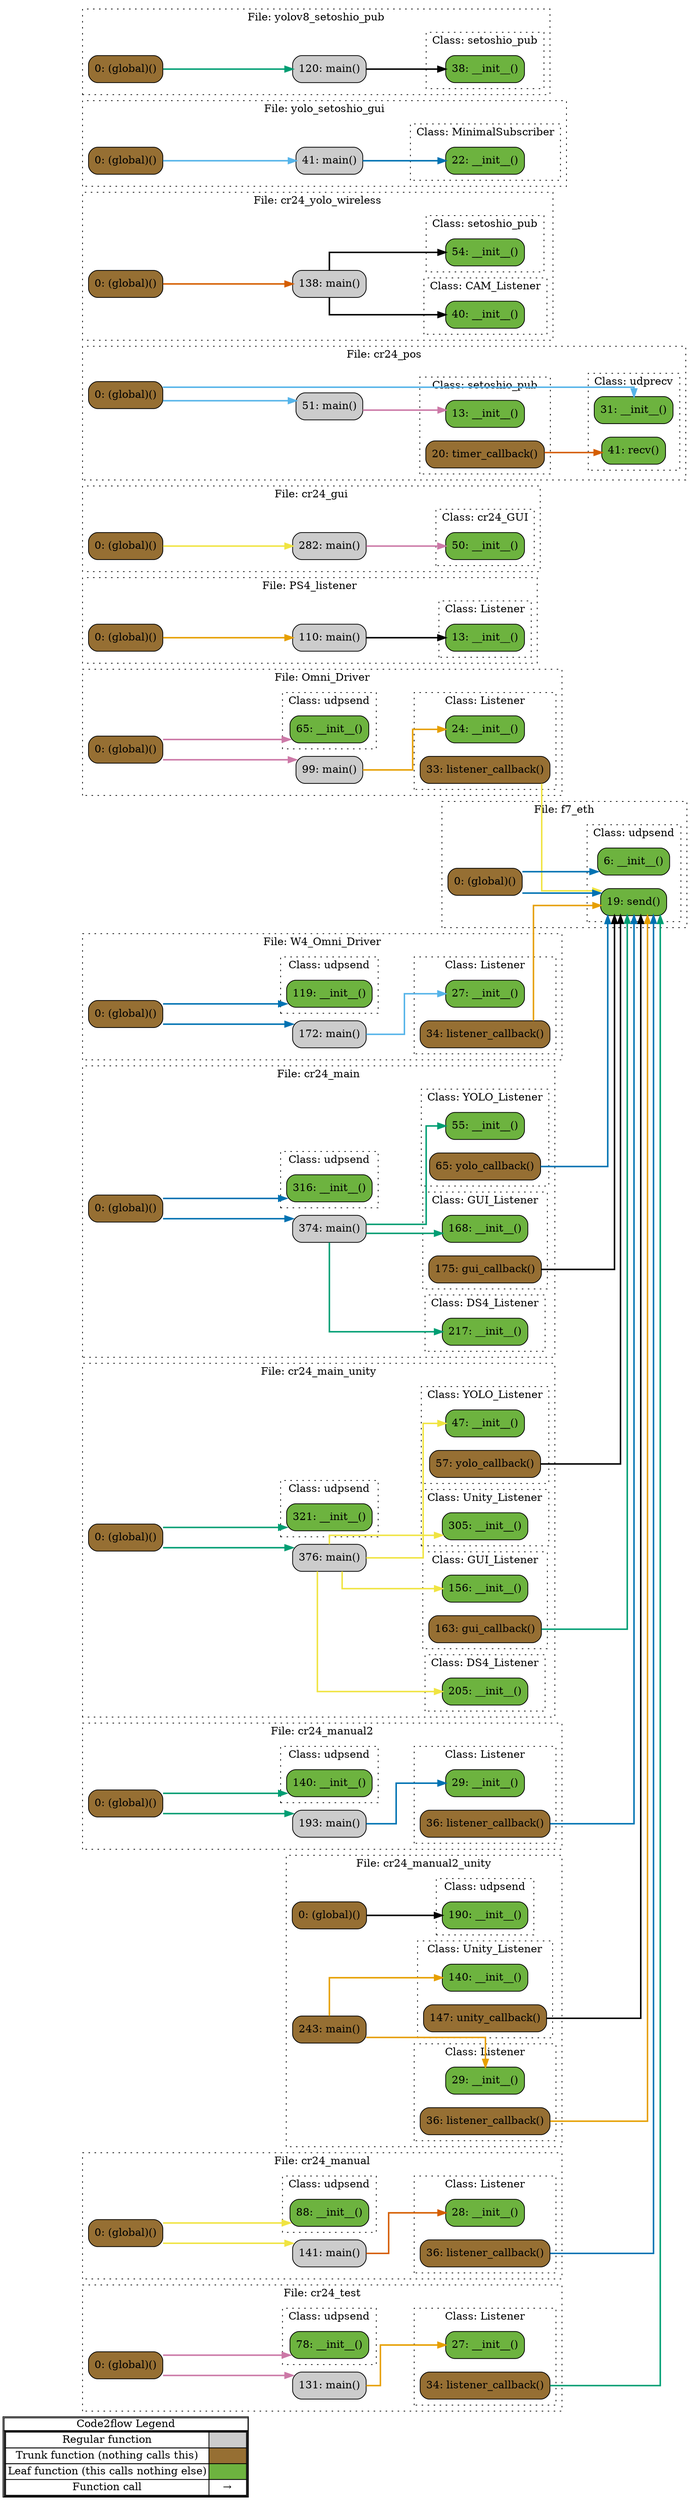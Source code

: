 digraph G {
concentrate=true;
splines="ortho";
rankdir="LR";
subgraph legend{
    rank = min;
    label = "legend";
    Legend [shape=none, margin=0, label = <
        <table cellspacing="0" cellpadding="0" border="1"><tr><td>Code2flow Legend</td></tr><tr><td>
        <table cellspacing="0">
        <tr><td>Regular function</td><td width="50px" bgcolor='#cccccc'></td></tr>
        <tr><td>Trunk function (nothing calls this)</td><td bgcolor='#966F33'></td></tr>
        <tr><td>Leaf function (this calls nothing else)</td><td bgcolor='#6db33f'></td></tr>
        <tr><td>Function call</td><td><font color='black'>&#8594;</font></td></tr>
        </table></td></tr></table>
        >];
}node_d500d637 [label="0: (global)()" name="Omni_Driver::(global)" shape="rect" style="rounded,filled" fillcolor="#966F33" ];
node_88ac3219 [label="24: __init__()" name="Omni_Driver::Listener.__init__" shape="rect" style="rounded,filled" fillcolor="#6db33f" ];
node_42cd58fc [label="33: listener_callback()" name="Omni_Driver::Listener.listener_callback" shape="rect" style="rounded,filled" fillcolor="#966F33" ];
node_0f129911 [label="99: main()" name="Omni_Driver::main" shape="rect" style="rounded,filled" fillcolor="#cccccc" ];
node_38ea0cd9 [label="65: __init__()" name="Omni_Driver::udpsend.__init__" shape="rect" style="rounded,filled" fillcolor="#6db33f" ];
node_85f0f7c1 [label="0: (global)()" name="PS4_listener::(global)" shape="rect" style="rounded,filled" fillcolor="#966F33" ];
node_e13cf4c7 [label="13: __init__()" name="PS4_listener::Listener.__init__" shape="rect" style="rounded,filled" fillcolor="#6db33f" ];
node_128231b0 [label="110: main()" name="PS4_listener::main" shape="rect" style="rounded,filled" fillcolor="#cccccc" ];
node_68b1c9e5 [label="0: (global)()" name="W4_Omni_Driver::(global)" shape="rect" style="rounded,filled" fillcolor="#966F33" ];
node_417bc104 [label="27: __init__()" name="W4_Omni_Driver::Listener.__init__" shape="rect" style="rounded,filled" fillcolor="#6db33f" ];
node_64f276f9 [label="34: listener_callback()" name="W4_Omni_Driver::Listener.listener_callback" shape="rect" style="rounded,filled" fillcolor="#966F33" ];
node_03c90c32 [label="172: main()" name="W4_Omni_Driver::main" shape="rect" style="rounded,filled" fillcolor="#cccccc" ];
node_f79ab8c4 [label="119: __init__()" name="W4_Omni_Driver::udpsend.__init__" shape="rect" style="rounded,filled" fillcolor="#6db33f" ];
node_f5a3dba4 [label="0: (global)()" name="cr24_gui::(global)" shape="rect" style="rounded,filled" fillcolor="#966F33" ];
node_8fc862e9 [label="50: __init__()" name="cr24_gui::cr24_GUI.__init__" shape="rect" style="rounded,filled" fillcolor="#6db33f" ];
node_9630b897 [label="282: main()" name="cr24_gui::main" shape="rect" style="rounded,filled" fillcolor="#cccccc" ];
node_89ad35b5 [label="0: (global)()" name="cr24_main::(global)" shape="rect" style="rounded,filled" fillcolor="#966F33" ];
node_9494a4cf [label="217: __init__()" name="cr24_main::DS4_Listener.__init__" shape="rect" style="rounded,filled" fillcolor="#6db33f" ];
node_cac0dec1 [label="168: __init__()" name="cr24_main::GUI_Listener.__init__" shape="rect" style="rounded,filled" fillcolor="#6db33f" ];
node_ea7fb8a8 [label="175: gui_callback()" name="cr24_main::GUI_Listener.gui_callback" shape="rect" style="rounded,filled" fillcolor="#966F33" ];
node_04b0851a [label="55: __init__()" name="cr24_main::YOLO_Listener.__init__" shape="rect" style="rounded,filled" fillcolor="#6db33f" ];
node_f97c7d65 [label="65: yolo_callback()" name="cr24_main::YOLO_Listener.yolo_callback" shape="rect" style="rounded,filled" fillcolor="#966F33" ];
node_63fe9acb [label="374: main()" name="cr24_main::main" shape="rect" style="rounded,filled" fillcolor="#cccccc" ];
node_1914cadd [label="316: __init__()" name="cr24_main::udpsend.__init__" shape="rect" style="rounded,filled" fillcolor="#6db33f" ];
node_ac59afb3 [label="0: (global)()" name="cr24_main_unity::(global)" shape="rect" style="rounded,filled" fillcolor="#966F33" ];
node_5b47c7e9 [label="205: __init__()" name="cr24_main_unity::DS4_Listener.__init__" shape="rect" style="rounded,filled" fillcolor="#6db33f" ];
node_0e4ea0e0 [label="156: __init__()" name="cr24_main_unity::GUI_Listener.__init__" shape="rect" style="rounded,filled" fillcolor="#6db33f" ];
node_66e9593b [label="163: gui_callback()" name="cr24_main_unity::GUI_Listener.gui_callback" shape="rect" style="rounded,filled" fillcolor="#966F33" ];
node_8230d3b2 [label="305: __init__()" name="cr24_main_unity::Unity_Listener.__init__" shape="rect" style="rounded,filled" fillcolor="#6db33f" ];
node_ffd9ec74 [label="47: __init__()" name="cr24_main_unity::YOLO_Listener.__init__" shape="rect" style="rounded,filled" fillcolor="#6db33f" ];
node_bc6c9c58 [label="57: yolo_callback()" name="cr24_main_unity::YOLO_Listener.yolo_callback" shape="rect" style="rounded,filled" fillcolor="#966F33" ];
node_f320e14c [label="376: main()" name="cr24_main_unity::main" shape="rect" style="rounded,filled" fillcolor="#cccccc" ];
node_807099bc [label="321: __init__()" name="cr24_main_unity::udpsend.__init__" shape="rect" style="rounded,filled" fillcolor="#6db33f" ];
node_ec25e1fb [label="0: (global)()" name="cr24_manual2::(global)" shape="rect" style="rounded,filled" fillcolor="#966F33" ];
node_ba983396 [label="29: __init__()" name="cr24_manual2::Listener.__init__" shape="rect" style="rounded,filled" fillcolor="#6db33f" ];
node_061f6bf5 [label="36: listener_callback()" name="cr24_manual2::Listener.listener_callback" shape="rect" style="rounded,filled" fillcolor="#966F33" ];
node_f4de6c55 [label="193: main()" name="cr24_manual2::main" shape="rect" style="rounded,filled" fillcolor="#cccccc" ];
node_316fed74 [label="140: __init__()" name="cr24_manual2::udpsend.__init__" shape="rect" style="rounded,filled" fillcolor="#6db33f" ];
node_15439510 [label="0: (global)()" name="cr24_manual2_unity::(global)" shape="rect" style="rounded,filled" fillcolor="#966F33" ];
node_31b219a9 [label="29: __init__()" name="cr24_manual2_unity::Listener.__init__" shape="rect" style="rounded,filled" fillcolor="#6db33f" ];
node_772b29b1 [label="36: listener_callback()" name="cr24_manual2_unity::Listener.listener_callback" shape="rect" style="rounded,filled" fillcolor="#966F33" ];
node_c6f42b67 [label="140: __init__()" name="cr24_manual2_unity::Unity_Listener.__init__" shape="rect" style="rounded,filled" fillcolor="#6db33f" ];
node_774fd118 [label="147: unity_callback()" name="cr24_manual2_unity::Unity_Listener.unity_callback" shape="rect" style="rounded,filled" fillcolor="#966F33" ];
node_e7836b61 [label="243: main()" name="cr24_manual2_unity::main" shape="rect" style="rounded,filled" fillcolor="#966F33" ];
node_dbe21ea4 [label="190: __init__()" name="cr24_manual2_unity::udpsend.__init__" shape="rect" style="rounded,filled" fillcolor="#6db33f" ];
node_c5341904 [label="0: (global)()" name="cr24_manual::(global)" shape="rect" style="rounded,filled" fillcolor="#966F33" ];
node_32e9742a [label="28: __init__()" name="cr24_manual::Listener.__init__" shape="rect" style="rounded,filled" fillcolor="#6db33f" ];
node_d882874d [label="36: listener_callback()" name="cr24_manual::Listener.listener_callback" shape="rect" style="rounded,filled" fillcolor="#966F33" ];
node_5c2271ee [label="141: main()" name="cr24_manual::main" shape="rect" style="rounded,filled" fillcolor="#cccccc" ];
node_d52f7733 [label="88: __init__()" name="cr24_manual::udpsend.__init__" shape="rect" style="rounded,filled" fillcolor="#6db33f" ];
node_ad1f5432 [label="0: (global)()" name="cr24_pos::(global)" shape="rect" style="rounded,filled" fillcolor="#966F33" ];
node_d52aa28f [label="51: main()" name="cr24_pos::main" shape="rect" style="rounded,filled" fillcolor="#cccccc" ];
node_f57f6d34 [label="13: __init__()" name="cr24_pos::setoshio_pub.__init__" shape="rect" style="rounded,filled" fillcolor="#6db33f" ];
node_1804663e [label="20: timer_callback()" name="cr24_pos::setoshio_pub.timer_callback" shape="rect" style="rounded,filled" fillcolor="#966F33" ];
node_b25b149a [label="31: __init__()" name="cr24_pos::udprecv.__init__" shape="rect" style="rounded,filled" fillcolor="#6db33f" ];
node_1452279a [label="41: recv()" name="cr24_pos::udprecv.recv" shape="rect" style="rounded,filled" fillcolor="#6db33f" ];
node_111eed5f [label="0: (global)()" name="cr24_test::(global)" shape="rect" style="rounded,filled" fillcolor="#966F33" ];
node_d28afe6e [label="27: __init__()" name="cr24_test::Listener.__init__" shape="rect" style="rounded,filled" fillcolor="#6db33f" ];
node_6f83abbb [label="34: listener_callback()" name="cr24_test::Listener.listener_callback" shape="rect" style="rounded,filled" fillcolor="#966F33" ];
node_760bad41 [label="131: main()" name="cr24_test::main" shape="rect" style="rounded,filled" fillcolor="#cccccc" ];
node_4ca30759 [label="78: __init__()" name="cr24_test::udpsend.__init__" shape="rect" style="rounded,filled" fillcolor="#6db33f" ];
node_8cdb6bb6 [label="0: (global)()" name="cr24_yolo_wireless::(global)" shape="rect" style="rounded,filled" fillcolor="#966F33" ];
node_3de33233 [label="40: __init__()" name="cr24_yolo_wireless::CAM_Listener.__init__" shape="rect" style="rounded,filled" fillcolor="#6db33f" ];
node_776edf50 [label="138: main()" name="cr24_yolo_wireless::main" shape="rect" style="rounded,filled" fillcolor="#cccccc" ];
node_5186d1e7 [label="54: __init__()" name="cr24_yolo_wireless::setoshio_pub.__init__" shape="rect" style="rounded,filled" fillcolor="#6db33f" ];
node_15e7c125 [label="0: (global)()" name="f7_eth::(global)" shape="rect" style="rounded,filled" fillcolor="#966F33" ];
node_84535ce7 [label="6: __init__()" name="f7_eth::udpsend.__init__" shape="rect" style="rounded,filled" fillcolor="#6db33f" ];
node_3f12fa4d [label="19: send()" name="f7_eth::udpsend.send" shape="rect" style="rounded,filled" fillcolor="#6db33f" ];
node_2c0c187a [label="0: (global)()" name="yolo_setoshio_gui::(global)" shape="rect" style="rounded,filled" fillcolor="#966F33" ];
node_d25d56ee [label="22: __init__()" name="yolo_setoshio_gui::MinimalSubscriber.__init__" shape="rect" style="rounded,filled" fillcolor="#6db33f" ];
node_e2fe74d5 [label="41: main()" name="yolo_setoshio_gui::main" shape="rect" style="rounded,filled" fillcolor="#cccccc" ];
node_47ea0b83 [label="0: (global)()" name="yolov8_setoshio_pub::(global)" shape="rect" style="rounded,filled" fillcolor="#966F33" ];
node_d6f4e0c0 [label="120: main()" name="yolov8_setoshio_pub::main" shape="rect" style="rounded,filled" fillcolor="#cccccc" ];
node_0a92a0c6 [label="38: __init__()" name="yolov8_setoshio_pub::setoshio_pub.__init__" shape="rect" style="rounded,filled" fillcolor="#6db33f" ];
node_d500d637 -> node_0f129911 [color="#CC79A7" penwidth="2"];
node_d500d637 -> node_38ea0cd9 [color="#CC79A7" penwidth="2"];
node_42cd58fc -> node_3f12fa4d [color="#F0E442" penwidth="2"];
node_0f129911 -> node_88ac3219 [color="#E69F00" penwidth="2"];
node_85f0f7c1 -> node_128231b0 [color="#E69F00" penwidth="2"];
node_128231b0 -> node_e13cf4c7 [color="#000000" penwidth="2"];
node_68b1c9e5 -> node_03c90c32 [color="#0072B2" penwidth="2"];
node_68b1c9e5 -> node_f79ab8c4 [color="#0072B2" penwidth="2"];
node_64f276f9 -> node_3f12fa4d [color="#E69F00" penwidth="2"];
node_03c90c32 -> node_417bc104 [color="#56B4E9" penwidth="2"];
node_f5a3dba4 -> node_9630b897 [color="#F0E442" penwidth="2"];
node_9630b897 -> node_8fc862e9 [color="#CC79A7" penwidth="2"];
node_89ad35b5 -> node_63fe9acb [color="#0072B2" penwidth="2"];
node_89ad35b5 -> node_1914cadd [color="#0072B2" penwidth="2"];
node_ea7fb8a8 -> node_3f12fa4d [color="#000000" penwidth="2"];
node_f97c7d65 -> node_3f12fa4d [color="#0072B2" penwidth="2"];
node_63fe9acb -> node_9494a4cf [color="#009E73" penwidth="2"];
node_63fe9acb -> node_cac0dec1 [color="#009E73" penwidth="2"];
node_63fe9acb -> node_04b0851a [color="#009E73" penwidth="2"];
node_ac59afb3 -> node_f320e14c [color="#009E73" penwidth="2"];
node_ac59afb3 -> node_807099bc [color="#009E73" penwidth="2"];
node_66e9593b -> node_3f12fa4d [color="#009E73" penwidth="2"];
node_bc6c9c58 -> node_3f12fa4d [color="#000000" penwidth="2"];
node_f320e14c -> node_5b47c7e9 [color="#F0E442" penwidth="2"];
node_f320e14c -> node_0e4ea0e0 [color="#F0E442" penwidth="2"];
node_f320e14c -> node_8230d3b2 [color="#F0E442" penwidth="2"];
node_f320e14c -> node_ffd9ec74 [color="#F0E442" penwidth="2"];
node_ec25e1fb -> node_f4de6c55 [color="#009E73" penwidth="2"];
node_ec25e1fb -> node_316fed74 [color="#009E73" penwidth="2"];
node_061f6bf5 -> node_3f12fa4d [color="#0072B2" penwidth="2"];
node_f4de6c55 -> node_ba983396 [color="#0072B2" penwidth="2"];
node_15439510 -> node_dbe21ea4 [color="#000000" penwidth="2"];
node_772b29b1 -> node_3f12fa4d [color="#E69F00" penwidth="2"];
node_774fd118 -> node_3f12fa4d [color="#000000" penwidth="2"];
node_e7836b61 -> node_31b219a9 [color="#E69F00" penwidth="2"];
node_e7836b61 -> node_c6f42b67 [color="#E69F00" penwidth="2"];
node_c5341904 -> node_5c2271ee [color="#F0E442" penwidth="2"];
node_c5341904 -> node_d52f7733 [color="#F0E442" penwidth="2"];
node_d882874d -> node_3f12fa4d [color="#0072B2" penwidth="2"];
node_5c2271ee -> node_32e9742a [color="#D55E00" penwidth="2"];
node_ad1f5432 -> node_d52aa28f [color="#56B4E9" penwidth="2"];
node_ad1f5432 -> node_b25b149a [color="#56B4E9" penwidth="2"];
node_d52aa28f -> node_f57f6d34 [color="#CC79A7" penwidth="2"];
node_1804663e -> node_1452279a [color="#D55E00" penwidth="2"];
node_111eed5f -> node_760bad41 [color="#CC79A7" penwidth="2"];
node_111eed5f -> node_4ca30759 [color="#CC79A7" penwidth="2"];
node_6f83abbb -> node_3f12fa4d [color="#009E73" penwidth="2"];
node_760bad41 -> node_d28afe6e [color="#E69F00" penwidth="2"];
node_8cdb6bb6 -> node_776edf50 [color="#D55E00" penwidth="2"];
node_776edf50 -> node_3de33233 [color="#000000" penwidth="2"];
node_776edf50 -> node_5186d1e7 [color="#000000" penwidth="2"];
node_15e7c125 -> node_84535ce7 [color="#0072B2" penwidth="2"];
node_15e7c125 -> node_3f12fa4d [color="#0072B2" penwidth="2"];
node_2c0c187a -> node_e2fe74d5 [color="#56B4E9" penwidth="2"];
node_e2fe74d5 -> node_d25d56ee [color="#0072B2" penwidth="2"];
node_47ea0b83 -> node_d6f4e0c0 [color="#009E73" penwidth="2"];
node_d6f4e0c0 -> node_0a92a0c6 [color="#000000" penwidth="2"];
subgraph cluster_8a75741e {
    node_0f129911 node_d500d637;
    label="File: Omni_Driver";
    name="Omni_Driver";
    style="filled";
    graph[style=dotted];
    subgraph cluster_2bcb99fd {
        node_88ac3219 node_42cd58fc;
        label="Class: Listener";
        name="Listener";
        style="filled";
        graph[style=dotted];
    };
    subgraph cluster_948dbd5d {
        node_38ea0cd9;
        label="Class: udpsend";
        name="udpsend";
        style="filled";
        graph[style=dotted];
    };
};
subgraph cluster_98f7fc04 {
    node_128231b0 node_85f0f7c1;
    label="File: PS4_listener";
    name="PS4_listener";
    style="filled";
    graph[style=dotted];
    subgraph cluster_75819ea1 {
        node_e13cf4c7;
        label="Class: Listener";
        name="Listener";
        style="filled";
        graph[style=dotted];
    };
};
subgraph cluster_f5948c09 {
    node_03c90c32 node_68b1c9e5;
    label="File: W4_Omni_Driver";
    name="W4_Omni_Driver";
    style="filled";
    graph[style=dotted];
    subgraph cluster_b24ea8b0 {
        node_417bc104 node_64f276f9;
        label="Class: Listener";
        name="Listener";
        style="filled";
        graph[style=dotted];
    };
    subgraph cluster_692ea400 {
        node_f79ab8c4;
        label="Class: udpsend";
        name="udpsend";
        style="filled";
        graph[style=dotted];
    };
};
subgraph cluster_6c5119b8 {
    node_9630b897 node_f5a3dba4;
    label="File: cr24_gui";
    name="cr24_gui";
    style="filled";
    graph[style=dotted];
    subgraph cluster_da5c3bef {
        node_8fc862e9;
        label="Class: cr24_GUI";
        name="cr24_GUI";
        style="filled";
        graph[style=dotted];
    };
};
subgraph cluster_254f5c25 {
    node_63fe9acb node_89ad35b5;
    label="File: cr24_main";
    name="cr24_main";
    style="filled";
    graph[style=dotted];
    subgraph cluster_e825464e {
        node_04b0851a node_f97c7d65;
        label="Class: YOLO_Listener";
        name="YOLO_Listener";
        style="filled";
        graph[style=dotted];
    };
    subgraph cluster_6ed27624 {
        node_cac0dec1 node_ea7fb8a8;
        label="Class: GUI_Listener";
        name="GUI_Listener";
        style="filled";
        graph[style=dotted];
    };
    subgraph cluster_9f0306f3 {
        node_9494a4cf;
        label="Class: DS4_Listener";
        name="DS4_Listener";
        style="filled";
        graph[style=dotted];
    };
    subgraph cluster_ac3b7126 {
        node_1914cadd;
        label="Class: udpsend";
        name="udpsend";
        style="filled";
        graph[style=dotted];
    };
};
subgraph cluster_a0029c9d {
    node_f320e14c node_ac59afb3;
    label="File: cr24_main_unity";
    name="cr24_main_unity";
    style="filled";
    graph[style=dotted];
    subgraph cluster_825364e9 {
        node_ffd9ec74 node_bc6c9c58;
        label="Class: YOLO_Listener";
        name="YOLO_Listener";
        style="filled";
        graph[style=dotted];
    };
    subgraph cluster_71c287b0 {
        node_0e4ea0e0 node_66e9593b;
        label="Class: GUI_Listener";
        name="GUI_Listener";
        style="filled";
        graph[style=dotted];
    };
    subgraph cluster_480f068d {
        node_5b47c7e9;
        label="Class: DS4_Listener";
        name="DS4_Listener";
        style="filled";
        graph[style=dotted];
    };
    subgraph cluster_69e2af38 {
        node_8230d3b2;
        label="Class: Unity_Listener";
        name="Unity_Listener";
        style="filled";
        graph[style=dotted];
    };
    subgraph cluster_a437b441 {
        node_807099bc;
        label="Class: udpsend";
        name="udpsend";
        style="filled";
        graph[style=dotted];
    };
};
subgraph cluster_334ea917 {
    node_5c2271ee node_c5341904;
    label="File: cr24_manual";
    name="cr24_manual";
    style="filled";
    graph[style=dotted];
    subgraph cluster_2e642968 {
        node_32e9742a node_d882874d;
        label="Class: Listener";
        name="Listener";
        style="filled";
        graph[style=dotted];
    };
    subgraph cluster_f8dca732 {
        node_d52f7733;
        label="Class: udpsend";
        name="udpsend";
        style="filled";
        graph[style=dotted];
    };
};
subgraph cluster_7dab6060 {
    node_f4de6c55 node_ec25e1fb;
    label="File: cr24_manual2";
    name="cr24_manual2";
    style="filled";
    graph[style=dotted];
    subgraph cluster_32db3736 {
        node_ba983396 node_061f6bf5;
        label="Class: Listener";
        name="Listener";
        style="filled";
        graph[style=dotted];
    };
    subgraph cluster_69472534 {
        node_316fed74;
        label="Class: udpsend";
        name="udpsend";
        style="filled";
        graph[style=dotted];
    };
};
subgraph cluster_54d02b24 {
    node_e7836b61 node_15439510;
    label="File: cr24_manual2_unity";
    name="cr24_manual2_unity";
    style="filled";
    graph[style=dotted];
    subgraph cluster_1a0db98d {
        node_31b219a9 node_772b29b1;
        label="Class: Listener";
        name="Listener";
        style="filled";
        graph[style=dotted];
    };
    subgraph cluster_05672f07 {
        node_c6f42b67 node_774fd118;
        label="Class: Unity_Listener";
        name="Unity_Listener";
        style="filled";
        graph[style=dotted];
    };
    subgraph cluster_47d9be98 {
        node_dbe21ea4;
        label="Class: udpsend";
        name="udpsend";
        style="filled";
        graph[style=dotted];
    };
};
subgraph cluster_057a0508 {
    node_d52aa28f node_ad1f5432;
    label="File: cr24_pos";
    name="cr24_pos";
    style="filled";
    graph[style=dotted];
    subgraph cluster_80a3a43e {
        node_f57f6d34 node_1804663e;
        label="Class: setoshio_pub";
        name="setoshio_pub";
        style="filled";
        graph[style=dotted];
    };
    subgraph cluster_89026367 {
        node_b25b149a node_1452279a;
        label="Class: udprecv";
        name="udprecv";
        style="filled";
        graph[style=dotted];
    };
};
subgraph cluster_f55452e5 {
    node_760bad41 node_111eed5f;
    label="File: cr24_test";
    name="cr24_test";
    style="filled";
    graph[style=dotted];
    subgraph cluster_a5709497 {
        node_d28afe6e node_6f83abbb;
        label="Class: Listener";
        name="Listener";
        style="filled";
        graph[style=dotted];
    };
    subgraph cluster_ca0ddec8 {
        node_4ca30759;
        label="Class: udpsend";
        name="udpsend";
        style="filled";
        graph[style=dotted];
    };
};
subgraph cluster_c48e9392 {
    node_776edf50 node_8cdb6bb6;
    label="File: cr24_yolo_wireless";
    name="cr24_yolo_wireless";
    style="filled";
    graph[style=dotted];
    subgraph cluster_d7d0a3ae {
        node_3de33233;
        label="Class: CAM_Listener";
        name="CAM_Listener";
        style="filled";
        graph[style=dotted];
    };
    subgraph cluster_05eee01d {
        node_5186d1e7;
        label="Class: setoshio_pub";
        name="setoshio_pub";
        style="filled";
        graph[style=dotted];
    };
};
subgraph cluster_3e7098b8 {
    node_15e7c125;
    label="File: f7_eth";
    name="f7_eth";
    style="filled";
    graph[style=dotted];
    subgraph cluster_30ff1607 {
        node_84535ce7 node_3f12fa4d;
        label="Class: udpsend";
        name="udpsend";
        style="filled";
        graph[style=dotted];
    };
};
subgraph cluster_83a388e9 {
    node_e2fe74d5 node_2c0c187a;
    label="File: yolo_setoshio_gui";
    name="yolo_setoshio_gui";
    style="filled";
    graph[style=dotted];
    subgraph cluster_c7dda384 {
        node_d25d56ee;
        label="Class: MinimalSubscriber";
        name="MinimalSubscriber";
        style="filled";
        graph[style=dotted];
    };
};
subgraph cluster_700fd8fc {
    node_d6f4e0c0 node_47ea0b83;
    label="File: yolov8_setoshio_pub";
    name="yolov8_setoshio_pub";
    style="filled";
    graph[style=dotted];
    subgraph cluster_49578194 {
        node_0a92a0c6;
        label="Class: setoshio_pub";
        name="setoshio_pub";
        style="filled";
        graph[style=dotted];
    };
};
}
